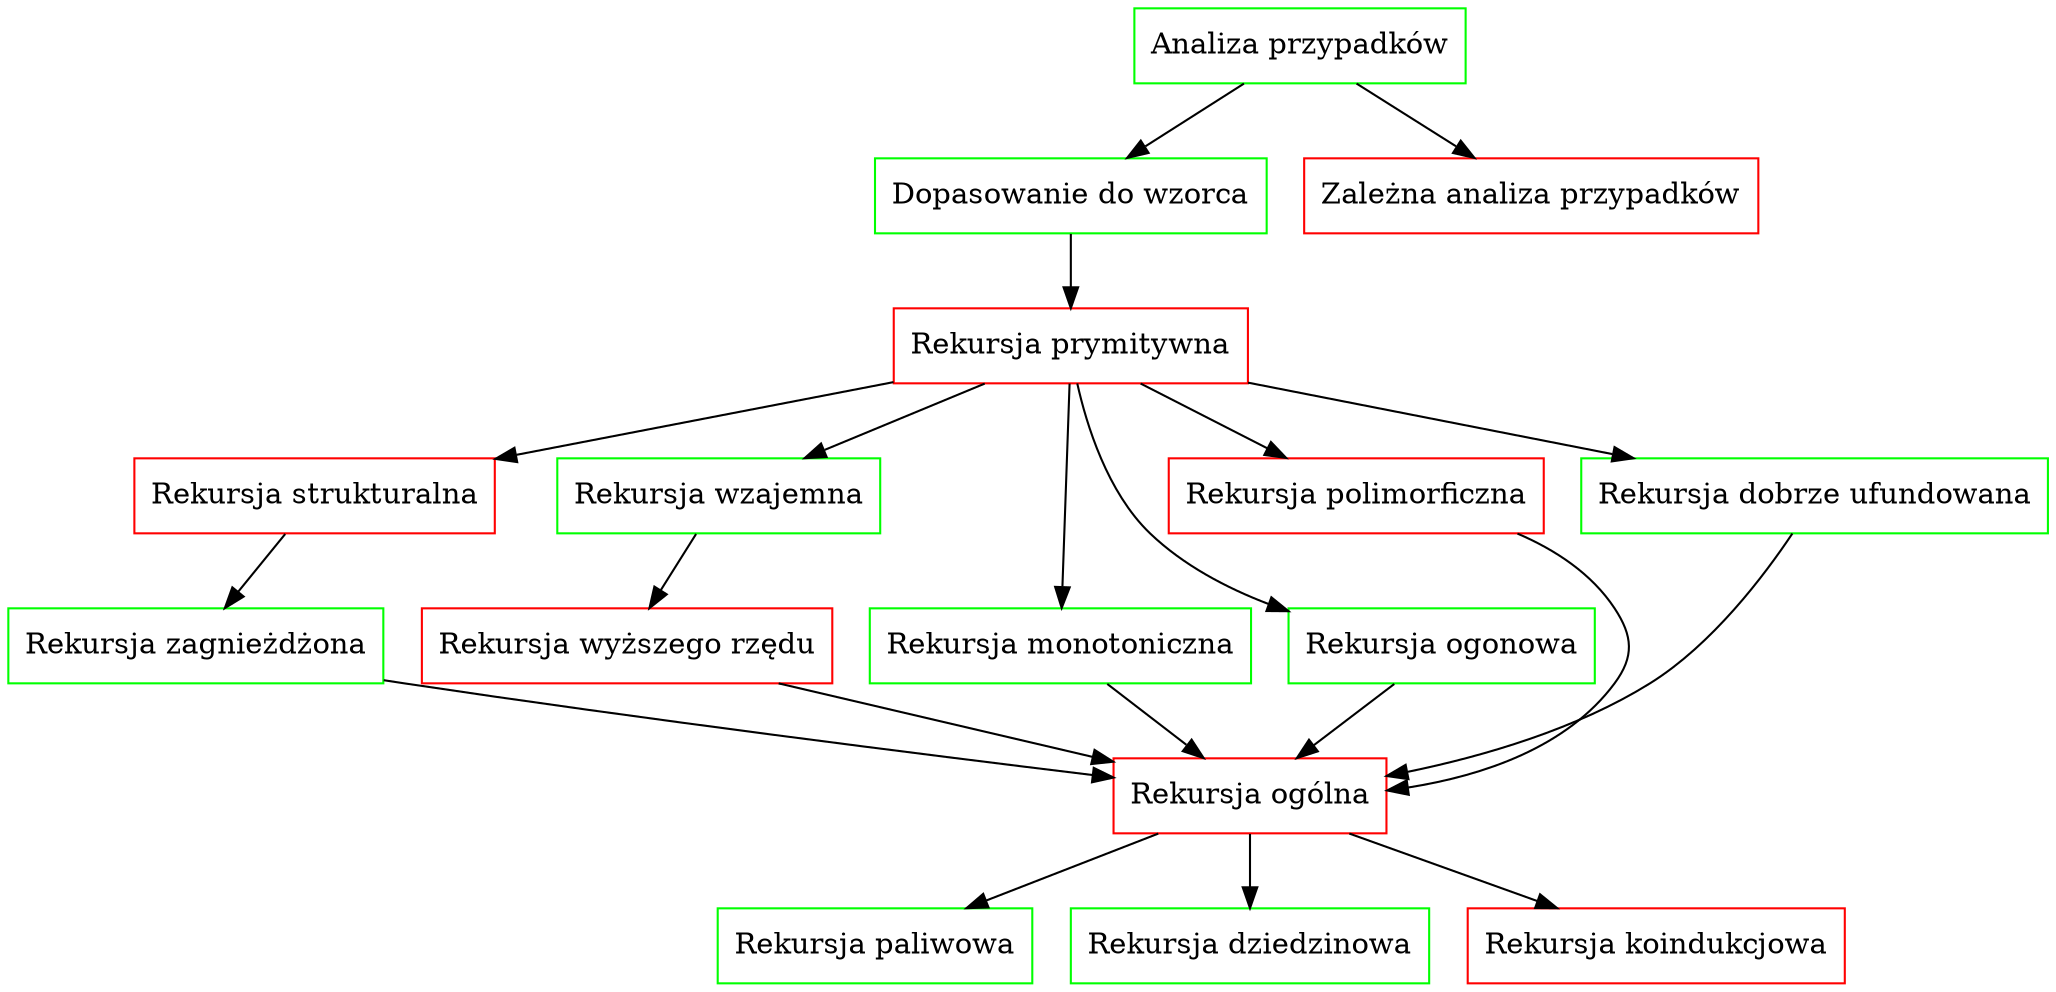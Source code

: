 digraph
{
  node[shape = rectangle]

  Przypadki                 [label = "Analiza przypadków"        , color = green]
  Wzorce                    [label = "Dopasowanie do wzorca"     , color = green]
  ZależnePrzypadki          [label = "Zależna analiza przypadków", color = red  ]
  
  Prymitywna                [label = "Rekursja prymitywna"       , color = red  ]
  
  Strukturalna              [label = "Rekursja strukturalna"     , color = red  ]
  Zagnieżdżona              [label = "Rekursja zagnieżdżona"     , color = green]

  Wzajemna                  [label = "Rekursja wzajemna"         , color = green]
  WyższegoRzędu             [label = "Rekursja wyższego rzędu"   , color = red  ]

  Monotoniczna              [label = "Rekursja monotoniczna"     , color = green]
  Ogonowa                   [label = "Rekursja ogonowa"          , color = green]
  Polimorficzna             [label = "Rekursja polimorficzna"    , color = red  ]

  Ufundowana                [label = "Rekursja dobrze ufundowana", color = green]
  
  Ogólna                    [label = "Rekursja ogólna"           , color = red  ]
  Paliwowa                  [label = "Rekursja paliwowa"         , color = green]
  Dziedzinowa               [label = "Rekursja dziedzinowa"      , color = green]
  Koind                     [label = "Rekursja koindukcjowa"     , color = red  ]



  Przypadki     -> Wzorce, ZależnePrzypadki
  Wzorce        -> Prymitywna
  
  Prymitywna    -> Monotoniczna, Ogonowa, Polimorficzna, Strukturalna, Wzajemna, Ufundowana
  
  Strukturalna  -> Zagnieżdżona
  Zagnieżdżona  -> Ogólna

  Wzajemna      -> WyższegoRzędu
  WyższegoRzędu -> Ogólna

  Monotoniczna  -> Ogólna
  Ogonowa       -> Ogólna
  Polimorficzna -> Ogólna

  Ufundowana    -> Ogólna

  Ogólna       -> Paliwowa, Dziedzinowa, Koind
}